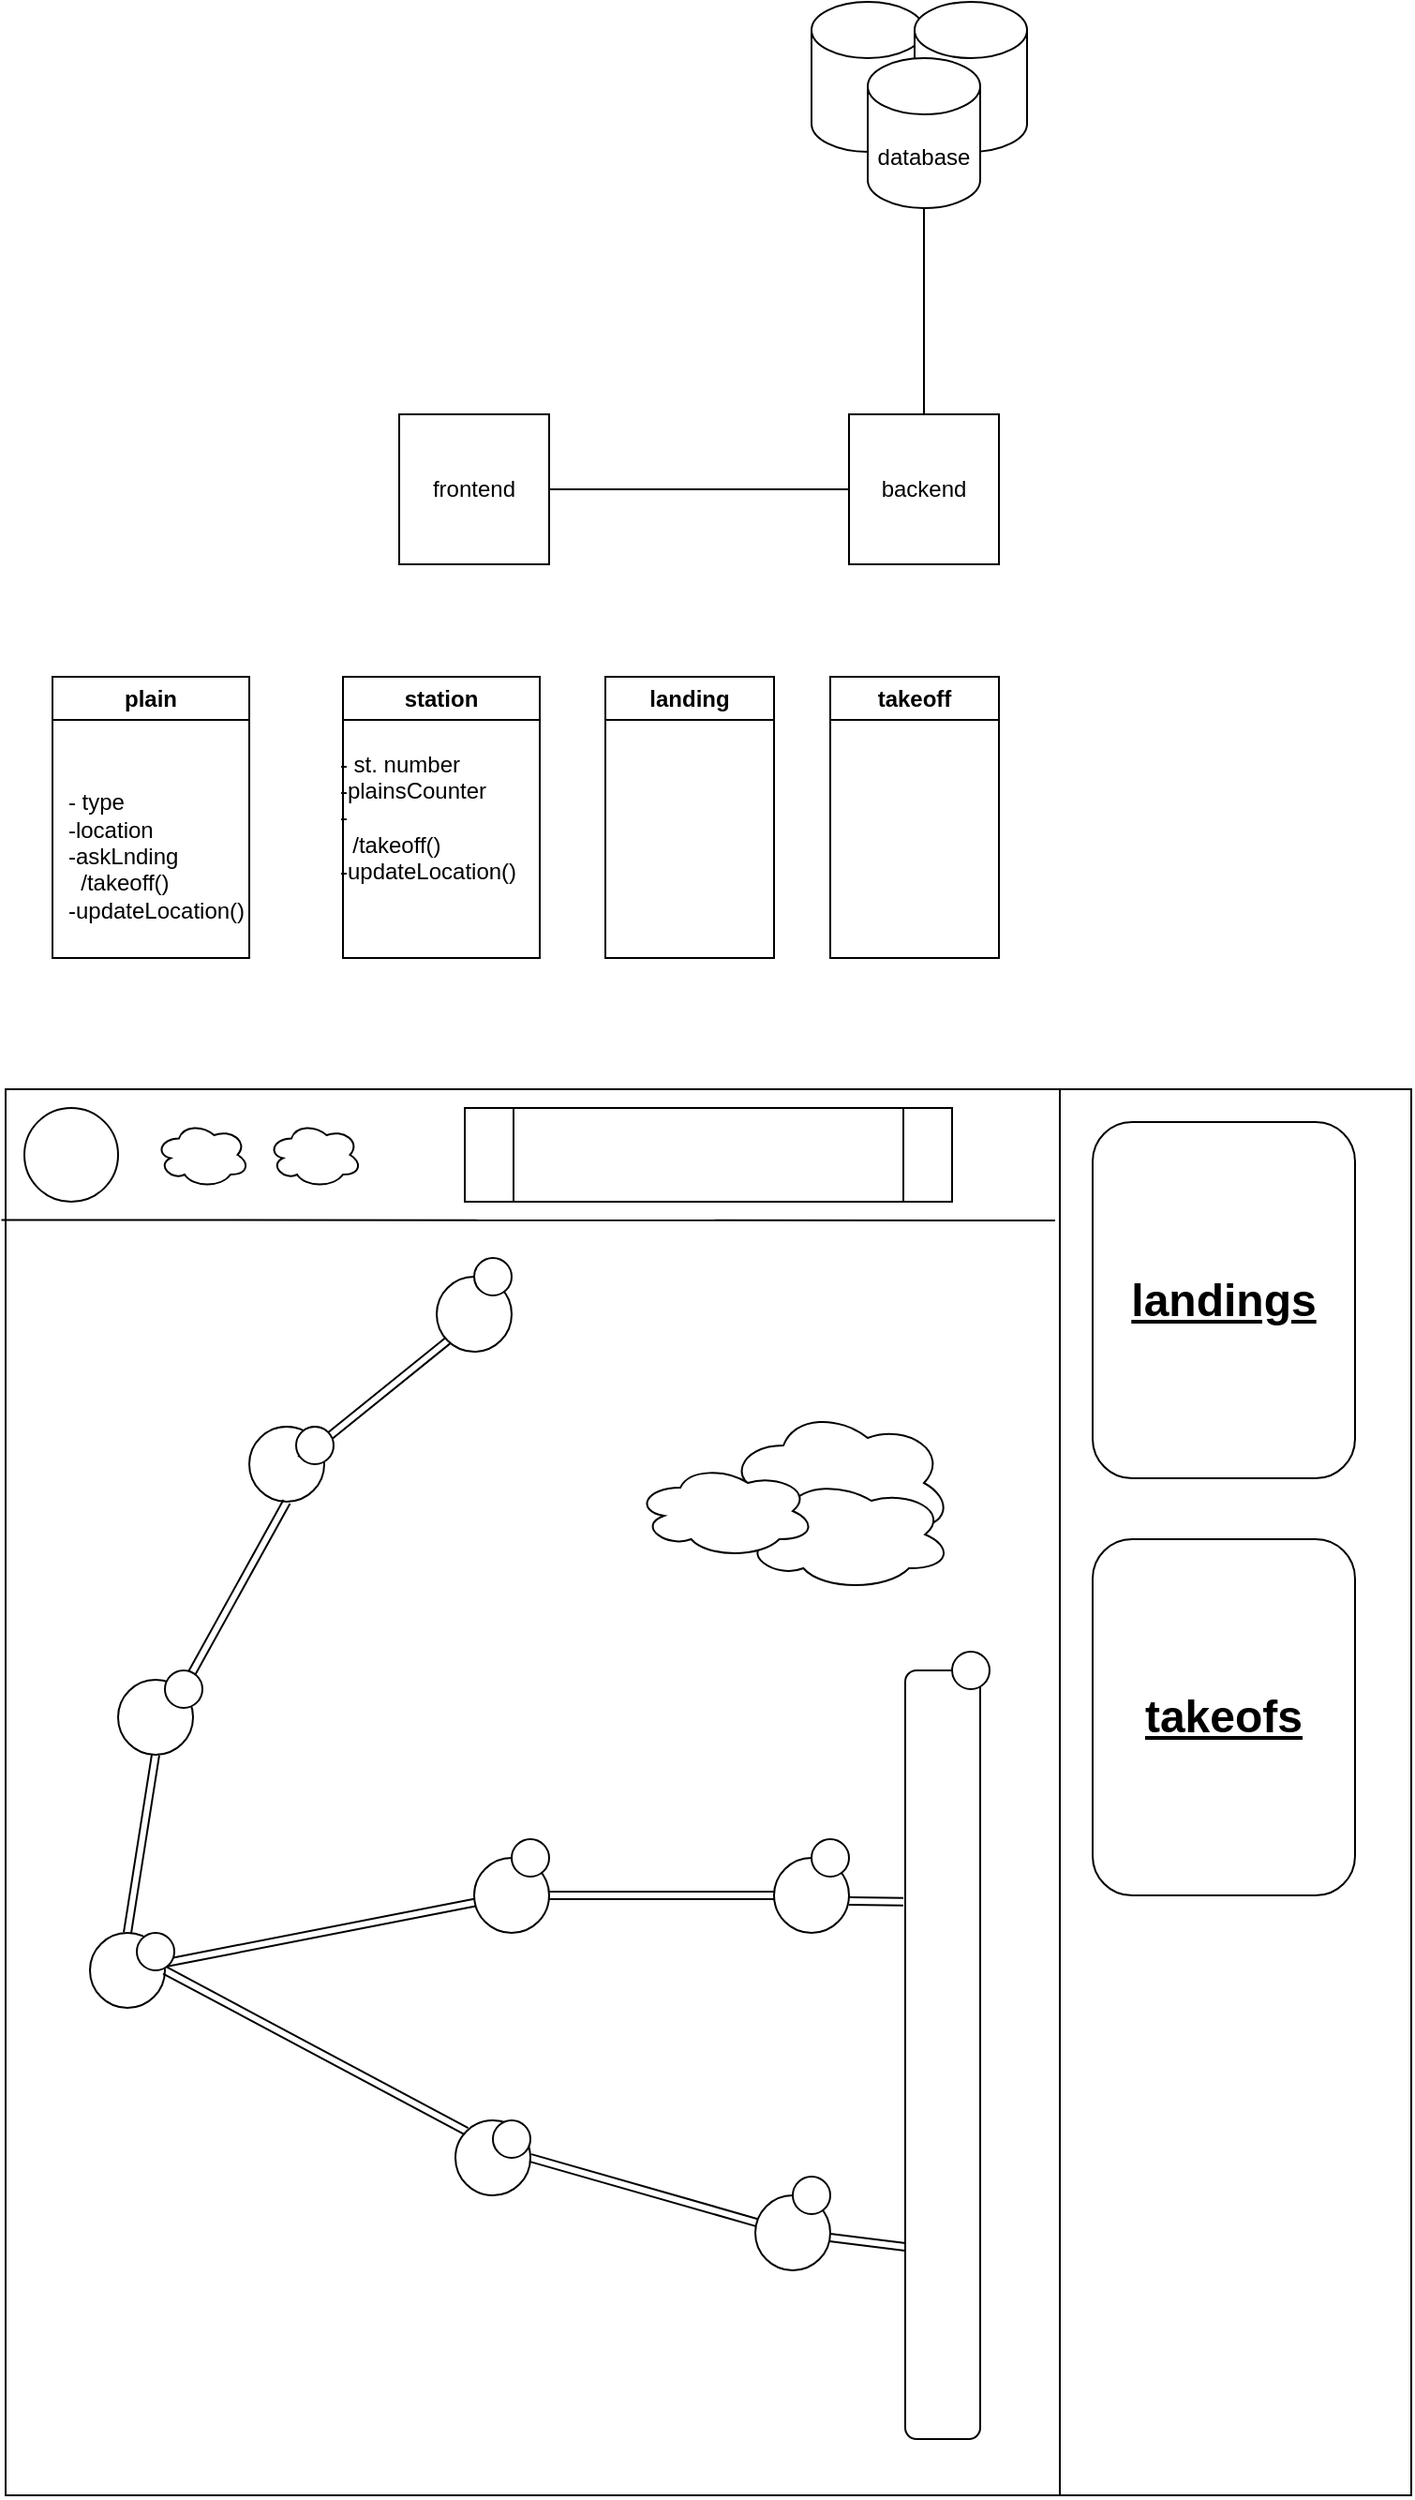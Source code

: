 <mxfile version="23.1.5" type="device">
  <diagram name="Page-1" id="2pYSDeJAYH8BEvTdvZWa">
    <mxGraphModel dx="890" dy="428" grid="1" gridSize="10" guides="1" tooltips="1" connect="1" arrows="1" fold="1" page="1" pageScale="1" pageWidth="827" pageHeight="1169" math="0" shadow="0">
      <root>
        <mxCell id="0" />
        <mxCell id="1" parent="0" />
        <mxCell id="UM_m8JcwFltim1ismA3V-1" value="frontend" style="whiteSpace=wrap;html=1;aspect=fixed;" vertex="1" parent="1">
          <mxGeometry x="240" y="280" width="80" height="80" as="geometry" />
        </mxCell>
        <mxCell id="UM_m8JcwFltim1ismA3V-2" value="backend" style="whiteSpace=wrap;html=1;aspect=fixed;" vertex="1" parent="1">
          <mxGeometry x="480" y="280" width="80" height="80" as="geometry" />
        </mxCell>
        <mxCell id="UM_m8JcwFltim1ismA3V-3" value="" style="endArrow=none;html=1;rounded=0;exitX=1;exitY=0.5;exitDx=0;exitDy=0;entryX=0;entryY=0.5;entryDx=0;entryDy=0;" edge="1" parent="1" source="UM_m8JcwFltim1ismA3V-1" target="UM_m8JcwFltim1ismA3V-2">
          <mxGeometry width="50" height="50" relative="1" as="geometry">
            <mxPoint x="390" y="350" as="sourcePoint" />
            <mxPoint x="440" y="300" as="targetPoint" />
          </mxGeometry>
        </mxCell>
        <mxCell id="UM_m8JcwFltim1ismA3V-5" value="" style="whiteSpace=wrap;html=1;aspect=fixed;" vertex="1" parent="1">
          <mxGeometry x="30" y="640" width="750" height="750" as="geometry" />
        </mxCell>
        <mxCell id="UM_m8JcwFltim1ismA3V-6" value="" style="endArrow=none;html=1;rounded=0;entryX=0.75;entryY=0;entryDx=0;entryDy=0;exitX=0.75;exitY=1;exitDx=0;exitDy=0;" edge="1" parent="1" source="UM_m8JcwFltim1ismA3V-5" target="UM_m8JcwFltim1ismA3V-5">
          <mxGeometry width="50" height="50" relative="1" as="geometry">
            <mxPoint x="320" y="1040" as="sourcePoint" />
            <mxPoint x="370" y="990" as="targetPoint" />
          </mxGeometry>
        </mxCell>
        <mxCell id="UM_m8JcwFltim1ismA3V-10" value="" style="endArrow=none;html=1;rounded=0;exitX=-0.003;exitY=0.093;exitDx=0;exitDy=0;exitPerimeter=0;" edge="1" parent="1" source="UM_m8JcwFltim1ismA3V-5">
          <mxGeometry width="50" height="50" relative="1" as="geometry">
            <mxPoint x="40" y="700" as="sourcePoint" />
            <mxPoint x="590" y="710" as="targetPoint" />
          </mxGeometry>
        </mxCell>
        <mxCell id="UM_m8JcwFltim1ismA3V-11" value="" style="ellipse;whiteSpace=wrap;html=1;aspect=fixed;" vertex="1" parent="1">
          <mxGeometry x="40" y="650" width="50" height="50" as="geometry" />
        </mxCell>
        <mxCell id="UM_m8JcwFltim1ismA3V-13" value="" style="shape=process;whiteSpace=wrap;html=1;backgroundOutline=1;" vertex="1" parent="1">
          <mxGeometry x="275" y="650" width="260" height="50" as="geometry" />
        </mxCell>
        <mxCell id="UM_m8JcwFltim1ismA3V-14" value="" style="ellipse;shape=cloud;whiteSpace=wrap;html=1;" vertex="1" parent="1">
          <mxGeometry x="110" y="657.5" width="50" height="35" as="geometry" />
        </mxCell>
        <mxCell id="UM_m8JcwFltim1ismA3V-15" value="" style="ellipse;shape=cloud;whiteSpace=wrap;html=1;" vertex="1" parent="1">
          <mxGeometry x="170" y="657.5" width="50" height="35" as="geometry" />
        </mxCell>
        <mxCell id="UM_m8JcwFltim1ismA3V-17" value="&lt;font style=&quot;font-size: 24px;&quot;&gt;&lt;b&gt;&lt;u&gt;landings&lt;/u&gt;&lt;/b&gt;&lt;/font&gt;" style="rounded=1;whiteSpace=wrap;html=1;" vertex="1" parent="1">
          <mxGeometry x="610" y="657.5" width="140" height="190" as="geometry" />
        </mxCell>
        <mxCell id="UM_m8JcwFltim1ismA3V-20" value="&lt;font style=&quot;font-size: 24px;&quot;&gt;&lt;b&gt;&lt;u&gt;takeofs&lt;/u&gt;&lt;/b&gt;&lt;/font&gt;" style="rounded=1;whiteSpace=wrap;html=1;" vertex="1" parent="1">
          <mxGeometry x="610" y="880" width="140" height="190" as="geometry" />
        </mxCell>
        <mxCell id="UM_m8JcwFltim1ismA3V-30" value="" style="ellipse;whiteSpace=wrap;html=1;aspect=fixed;" vertex="1" parent="1">
          <mxGeometry x="270" y="1190" width="40" height="40" as="geometry" />
        </mxCell>
        <mxCell id="UM_m8JcwFltim1ismA3V-32" value="" style="ellipse;whiteSpace=wrap;html=1;aspect=fixed;" vertex="1" parent="1">
          <mxGeometry x="280" y="1050" width="40" height="40" as="geometry" />
        </mxCell>
        <mxCell id="UM_m8JcwFltim1ismA3V-38" value="" style="ellipse;whiteSpace=wrap;html=1;aspect=fixed;" vertex="1" parent="1">
          <mxGeometry x="430" y="1230" width="40" height="40" as="geometry" />
        </mxCell>
        <mxCell id="UM_m8JcwFltim1ismA3V-40" value="" style="ellipse;whiteSpace=wrap;html=1;aspect=fixed;" vertex="1" parent="1">
          <mxGeometry x="260" y="740" width="40" height="40" as="geometry" />
        </mxCell>
        <mxCell id="UM_m8JcwFltim1ismA3V-42" value="" style="ellipse;whiteSpace=wrap;html=1;aspect=fixed;direction=west;" vertex="1" parent="1">
          <mxGeometry x="160" y="820" width="40" height="40" as="geometry" />
        </mxCell>
        <mxCell id="UM_m8JcwFltim1ismA3V-44" value="" style="ellipse;whiteSpace=wrap;html=1;aspect=fixed;" vertex="1" parent="1">
          <mxGeometry x="90" y="955" width="40" height="40" as="geometry" />
        </mxCell>
        <mxCell id="UM_m8JcwFltim1ismA3V-46" value="" style="ellipse;whiteSpace=wrap;html=1;aspect=fixed;" vertex="1" parent="1">
          <mxGeometry x="75" y="1090" width="40" height="40" as="geometry" />
        </mxCell>
        <mxCell id="UM_m8JcwFltim1ismA3V-47" value="" style="ellipse;whiteSpace=wrap;html=1;aspect=fixed;" vertex="1" parent="1">
          <mxGeometry x="280" y="730" width="20" height="20" as="geometry" />
        </mxCell>
        <mxCell id="UM_m8JcwFltim1ismA3V-54" value="" style="ellipse;whiteSpace=wrap;html=1;aspect=fixed;" vertex="1" parent="1">
          <mxGeometry x="440" y="1050" width="40" height="40" as="geometry" />
        </mxCell>
        <mxCell id="UM_m8JcwFltim1ismA3V-55" value="" style="shape=link;html=1;rounded=0;entryX=0;entryY=1;entryDx=0;entryDy=0;exitX=0;exitY=1;exitDx=0;exitDy=0;" edge="1" parent="1" source="UM_m8JcwFltim1ismA3V-69" target="UM_m8JcwFltim1ismA3V-40">
          <mxGeometry width="100" relative="1" as="geometry">
            <mxPoint x="300" y="1020" as="sourcePoint" />
            <mxPoint x="400" y="1020" as="targetPoint" />
          </mxGeometry>
        </mxCell>
        <mxCell id="UM_m8JcwFltim1ismA3V-56" value="" style="shape=link;html=1;rounded=0;exitX=1;exitY=0.5;exitDx=0;exitDy=0;" edge="1" parent="1" source="UM_m8JcwFltim1ismA3V-30" target="UM_m8JcwFltim1ismA3V-38">
          <mxGeometry width="100" relative="1" as="geometry">
            <mxPoint x="204" y="836" as="sourcePoint" />
            <mxPoint x="276" y="784" as="targetPoint" />
          </mxGeometry>
        </mxCell>
        <mxCell id="UM_m8JcwFltim1ismA3V-57" value="" style="shape=link;html=1;rounded=0;exitX=1;exitY=0.5;exitDx=0;exitDy=0;" edge="1" parent="1" source="UM_m8JcwFltim1ismA3V-32" target="UM_m8JcwFltim1ismA3V-54">
          <mxGeometry width="100" relative="1" as="geometry">
            <mxPoint x="214" y="846" as="sourcePoint" />
            <mxPoint x="286" y="794" as="targetPoint" />
          </mxGeometry>
        </mxCell>
        <mxCell id="UM_m8JcwFltim1ismA3V-58" value="" style="shape=link;html=1;rounded=0;" edge="1" parent="1" source="UM_m8JcwFltim1ismA3V-46" target="UM_m8JcwFltim1ismA3V-32">
          <mxGeometry width="100" relative="1" as="geometry">
            <mxPoint x="224" y="856" as="sourcePoint" />
            <mxPoint x="296" y="804" as="targetPoint" />
          </mxGeometry>
        </mxCell>
        <mxCell id="UM_m8JcwFltim1ismA3V-59" value="" style="shape=link;html=1;rounded=0;entryX=0;entryY=0;entryDx=0;entryDy=0;exitX=1;exitY=0.5;exitDx=0;exitDy=0;" edge="1" parent="1" source="UM_m8JcwFltim1ismA3V-46" target="UM_m8JcwFltim1ismA3V-30">
          <mxGeometry width="100" relative="1" as="geometry">
            <mxPoint x="234" y="866" as="sourcePoint" />
            <mxPoint x="306" y="814" as="targetPoint" />
          </mxGeometry>
        </mxCell>
        <mxCell id="UM_m8JcwFltim1ismA3V-60" value="" style="shape=link;html=1;rounded=0;entryX=0.5;entryY=1;entryDx=0;entryDy=0;exitX=0.5;exitY=0;exitDx=0;exitDy=0;" edge="1" parent="1" source="UM_m8JcwFltim1ismA3V-46" target="UM_m8JcwFltim1ismA3V-44">
          <mxGeometry width="100" relative="1" as="geometry">
            <mxPoint x="244" y="876" as="sourcePoint" />
            <mxPoint x="316" y="824" as="targetPoint" />
          </mxGeometry>
        </mxCell>
        <mxCell id="UM_m8JcwFltim1ismA3V-61" value="" style="shape=link;html=1;rounded=0;entryX=0.5;entryY=0;entryDx=0;entryDy=0;exitX=1;exitY=0;exitDx=0;exitDy=0;" edge="1" parent="1" source="UM_m8JcwFltim1ismA3V-44" target="UM_m8JcwFltim1ismA3V-42">
          <mxGeometry width="100" relative="1" as="geometry">
            <mxPoint x="254" y="886" as="sourcePoint" />
            <mxPoint x="326" y="834" as="targetPoint" />
          </mxGeometry>
        </mxCell>
        <mxCell id="UM_m8JcwFltim1ismA3V-63" value="" style="rounded=1;whiteSpace=wrap;html=1;" vertex="1" parent="1">
          <mxGeometry x="510" y="950" width="40" height="410" as="geometry" />
        </mxCell>
        <mxCell id="UM_m8JcwFltim1ismA3V-64" value="" style="shape=link;html=1;rounded=0;entryX=0;entryY=0.75;entryDx=0;entryDy=0;" edge="1" parent="1" source="UM_m8JcwFltim1ismA3V-38" target="UM_m8JcwFltim1ismA3V-63">
          <mxGeometry width="100" relative="1" as="geometry">
            <mxPoint x="330" y="1080" as="sourcePoint" />
            <mxPoint x="450" y="1080" as="targetPoint" />
          </mxGeometry>
        </mxCell>
        <mxCell id="UM_m8JcwFltim1ismA3V-65" value="" style="shape=link;html=1;rounded=0;entryX=-0.025;entryY=0.301;entryDx=0;entryDy=0;entryPerimeter=0;" edge="1" parent="1" target="UM_m8JcwFltim1ismA3V-63">
          <mxGeometry width="100" relative="1" as="geometry">
            <mxPoint x="480" y="1073" as="sourcePoint" />
            <mxPoint x="460" y="1090" as="targetPoint" />
          </mxGeometry>
        </mxCell>
        <mxCell id="UM_m8JcwFltim1ismA3V-66" value="" style="ellipse;whiteSpace=wrap;html=1;aspect=fixed;" vertex="1" parent="1">
          <mxGeometry x="115" y="950" width="20" height="20" as="geometry" />
        </mxCell>
        <mxCell id="UM_m8JcwFltim1ismA3V-67" value="" style="ellipse;whiteSpace=wrap;html=1;aspect=fixed;" vertex="1" parent="1">
          <mxGeometry x="300" y="1040" width="20" height="20" as="geometry" />
        </mxCell>
        <mxCell id="UM_m8JcwFltim1ismA3V-68" value="" style="ellipse;whiteSpace=wrap;html=1;aspect=fixed;" vertex="1" parent="1">
          <mxGeometry x="460" y="1040" width="20" height="20" as="geometry" />
        </mxCell>
        <mxCell id="UM_m8JcwFltim1ismA3V-71" value="" style="shape=link;html=1;rounded=0;entryX=0;entryY=1;entryDx=0;entryDy=0;exitX=0;exitY=1;exitDx=0;exitDy=0;" edge="1" parent="1" source="UM_m8JcwFltim1ismA3V-42" target="UM_m8JcwFltim1ismA3V-69">
          <mxGeometry width="100" relative="1" as="geometry">
            <mxPoint x="194" y="826" as="sourcePoint" />
            <mxPoint x="266" y="774" as="targetPoint" />
          </mxGeometry>
        </mxCell>
        <mxCell id="UM_m8JcwFltim1ismA3V-69" value="" style="ellipse;whiteSpace=wrap;html=1;aspect=fixed;" vertex="1" parent="1">
          <mxGeometry x="185" y="820" width="20" height="20" as="geometry" />
        </mxCell>
        <mxCell id="UM_m8JcwFltim1ismA3V-72" value="" style="ellipse;whiteSpace=wrap;html=1;aspect=fixed;" vertex="1" parent="1">
          <mxGeometry x="450" y="1220" width="20" height="20" as="geometry" />
        </mxCell>
        <mxCell id="UM_m8JcwFltim1ismA3V-73" value="" style="ellipse;whiteSpace=wrap;html=1;aspect=fixed;direction=south;" vertex="1" parent="1">
          <mxGeometry x="290" y="1190" width="20" height="20" as="geometry" />
        </mxCell>
        <mxCell id="UM_m8JcwFltim1ismA3V-74" value="" style="ellipse;whiteSpace=wrap;html=1;aspect=fixed;" vertex="1" parent="1">
          <mxGeometry x="100" y="1090" width="20" height="20" as="geometry" />
        </mxCell>
        <mxCell id="UM_m8JcwFltim1ismA3V-75" value="" style="ellipse;whiteSpace=wrap;html=1;aspect=fixed;" vertex="1" parent="1">
          <mxGeometry x="535" y="940" width="20" height="20" as="geometry" />
        </mxCell>
        <mxCell id="UM_m8JcwFltim1ismA3V-77" value="" style="ellipse;shape=cloud;whiteSpace=wrap;html=1;" vertex="1" parent="1">
          <mxGeometry x="415" y="810" width="120" height="80" as="geometry" />
        </mxCell>
        <mxCell id="UM_m8JcwFltim1ismA3V-78" value="" style="ellipse;shape=cloud;whiteSpace=wrap;html=1;" vertex="1" parent="1">
          <mxGeometry x="420" y="847.5" width="115" height="60" as="geometry" />
        </mxCell>
        <mxCell id="UM_m8JcwFltim1ismA3V-79" value="" style="ellipse;shape=cloud;whiteSpace=wrap;html=1;" vertex="1" parent="1">
          <mxGeometry x="366" y="840" width="96" height="50" as="geometry" />
        </mxCell>
        <mxCell id="UM_m8JcwFltim1ismA3V-81" value="" style="endArrow=none;html=1;rounded=0;entryX=0.5;entryY=1;entryDx=0;entryDy=0;exitX=0.5;exitY=0;exitDx=0;exitDy=0;" edge="1" parent="1" source="UM_m8JcwFltim1ismA3V-2">
          <mxGeometry width="50" height="50" relative="1" as="geometry">
            <mxPoint x="320" y="330" as="sourcePoint" />
            <mxPoint x="520" y="170" as="targetPoint" />
          </mxGeometry>
        </mxCell>
        <mxCell id="UM_m8JcwFltim1ismA3V-82" value="" style="shape=cylinder3;whiteSpace=wrap;html=1;boundedLbl=1;backgroundOutline=1;size=15;" vertex="1" parent="1">
          <mxGeometry x="460" y="60" width="60" height="80" as="geometry" />
        </mxCell>
        <mxCell id="UM_m8JcwFltim1ismA3V-83" value="" style="shape=cylinder3;whiteSpace=wrap;html=1;boundedLbl=1;backgroundOutline=1;size=15;" vertex="1" parent="1">
          <mxGeometry x="515" y="60" width="60" height="80" as="geometry" />
        </mxCell>
        <mxCell id="UM_m8JcwFltim1ismA3V-84" value="database" style="shape=cylinder3;whiteSpace=wrap;html=1;boundedLbl=1;backgroundOutline=1;size=15;" vertex="1" parent="1">
          <mxGeometry x="490" y="90" width="60" height="80" as="geometry" />
        </mxCell>
        <mxCell id="UM_m8JcwFltim1ismA3V-86" value="plain" style="swimlane;whiteSpace=wrap;html=1;" vertex="1" parent="1">
          <mxGeometry x="55" y="420" width="105" height="150" as="geometry" />
        </mxCell>
        <mxCell id="UM_m8JcwFltim1ismA3V-94" value="&lt;div style=&quot;text-align: left;&quot;&gt;&lt;span style=&quot;background-color: initial;&quot;&gt;- type&lt;/span&gt;&lt;/div&gt;&lt;div style=&quot;text-align: left;&quot;&gt;&lt;span style=&quot;background-color: initial;&quot;&gt;-location&lt;/span&gt;&lt;/div&gt;&lt;div style=&quot;text-align: left;&quot;&gt;&lt;span style=&quot;background-color: initial;&quot;&gt;-askLnding&lt;/span&gt;&lt;/div&gt;&lt;div style=&quot;text-align: left;&quot;&gt;&lt;span style=&quot;background-color: initial;&quot;&gt;&amp;nbsp; /takeoff()&lt;/span&gt;&lt;/div&gt;&lt;div style=&quot;text-align: left;&quot;&gt;&lt;span style=&quot;background-color: initial;&quot;&gt;-updateLocation()&lt;/span&gt;&lt;/div&gt;&lt;div style=&quot;text-align: left;&quot;&gt;&lt;span style=&quot;background-color: initial;&quot;&gt;&lt;br&gt;&lt;/span&gt;&lt;/div&gt;&lt;div style=&quot;text-align: left;&quot;&gt;&lt;span style=&quot;background-color: initial;&quot;&gt;&lt;br&gt;&lt;/span&gt;&lt;/div&gt;" style="text;html=1;align=center;verticalAlign=middle;resizable=0;points=[];autosize=1;strokeColor=none;fillColor=none;" vertex="1" parent="UM_m8JcwFltim1ismA3V-86">
          <mxGeometry x="-5" y="55" width="120" height="110" as="geometry" />
        </mxCell>
        <mxCell id="UM_m8JcwFltim1ismA3V-87" value="takeoff" style="swimlane;whiteSpace=wrap;html=1;" vertex="1" parent="1">
          <mxGeometry x="470" y="420" width="90" height="150" as="geometry" />
        </mxCell>
        <mxCell id="UM_m8JcwFltim1ismA3V-88" value="landing" style="swimlane;whiteSpace=wrap;html=1;" vertex="1" parent="1">
          <mxGeometry x="350" y="420" width="90" height="150" as="geometry" />
        </mxCell>
        <mxCell id="UM_m8JcwFltim1ismA3V-89" value="station" style="swimlane;whiteSpace=wrap;html=1;" vertex="1" parent="1">
          <mxGeometry x="210" y="420" width="105" height="150" as="geometry" />
        </mxCell>
        <mxCell id="UM_m8JcwFltim1ismA3V-97" value="&lt;div style=&quot;border-color: var(--border-color); text-align: left;&quot;&gt;- st. number&lt;/div&gt;&lt;div style=&quot;border-color: var(--border-color); text-align: left;&quot;&gt;&lt;span style=&quot;border-color: var(--border-color); background-color: initial;&quot;&gt;-plainsCounter&lt;/span&gt;&lt;/div&gt;&lt;div style=&quot;border-color: var(--border-color); text-align: left;&quot;&gt;&lt;span style=&quot;border-color: var(--border-color); background-color: initial;&quot;&gt;-&lt;/span&gt;&lt;/div&gt;&lt;div style=&quot;border-color: var(--border-color); text-align: left;&quot;&gt;&lt;span style=&quot;border-color: var(--border-color); background-color: initial;&quot;&gt;&amp;nbsp; /takeoff()&lt;/span&gt;&lt;/div&gt;&lt;div style=&quot;border-color: var(--border-color); text-align: left;&quot;&gt;&lt;span style=&quot;border-color: var(--border-color); background-color: initial;&quot;&gt;-updateLocation()&lt;/span&gt;&lt;/div&gt;" style="text;html=1;align=center;verticalAlign=middle;resizable=0;points=[];autosize=1;strokeColor=none;fillColor=none;" vertex="1" parent="UM_m8JcwFltim1ismA3V-89">
          <mxGeometry x="-15" y="30" width="120" height="90" as="geometry" />
        </mxCell>
      </root>
    </mxGraphModel>
  </diagram>
</mxfile>
